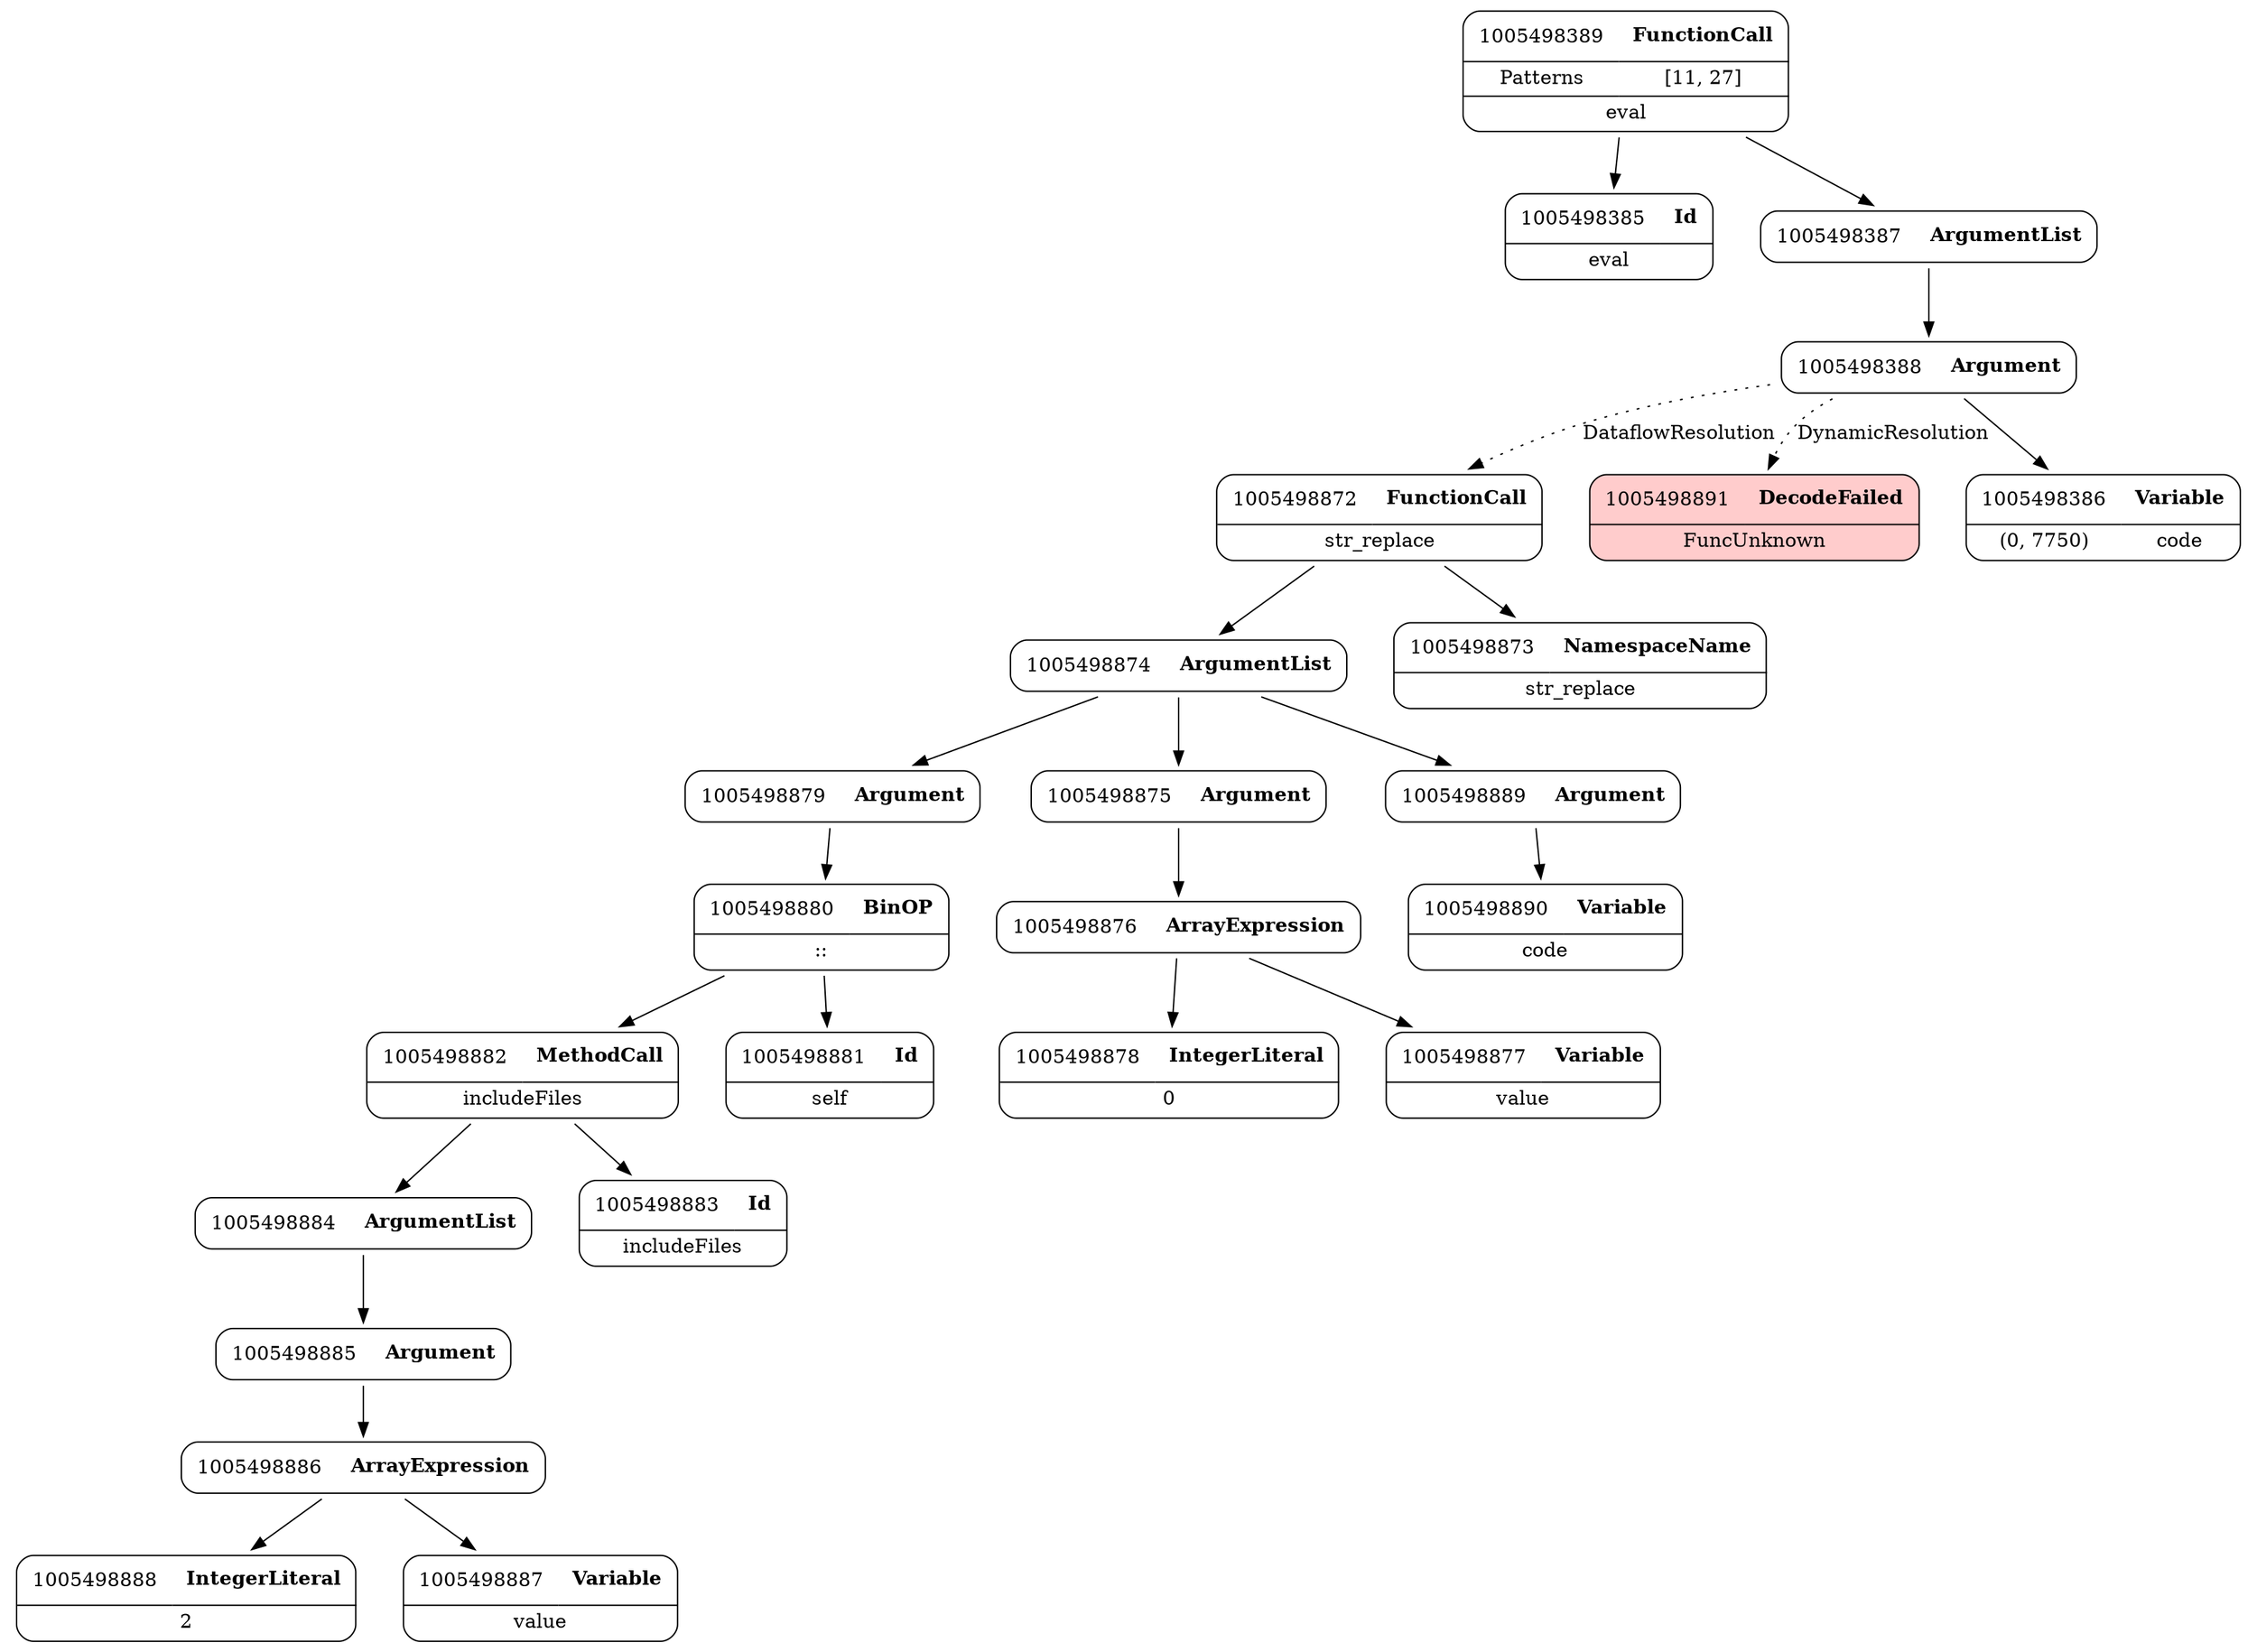 digraph ast {
node [shape=none];
1005498878 [label=<<TABLE border='1' cellspacing='0' cellpadding='10' style='rounded' ><TR><TD border='0'>1005498878</TD><TD border='0'><B>IntegerLiteral</B></TD></TR><HR/><TR><TD border='0' cellpadding='5' colspan='2'>0</TD></TR></TABLE>>];
1005498879 [label=<<TABLE border='1' cellspacing='0' cellpadding='10' style='rounded' ><TR><TD border='0'>1005498879</TD><TD border='0'><B>Argument</B></TD></TR></TABLE>>];
1005498879 -> 1005498880 [weight=2];
1005498876 [label=<<TABLE border='1' cellspacing='0' cellpadding='10' style='rounded' ><TR><TD border='0'>1005498876</TD><TD border='0'><B>ArrayExpression</B></TD></TR></TABLE>>];
1005498876 -> 1005498877 [weight=2];
1005498876 -> 1005498878 [weight=2];
1005498877 [label=<<TABLE border='1' cellspacing='0' cellpadding='10' style='rounded' ><TR><TD border='0'>1005498877</TD><TD border='0'><B>Variable</B></TD></TR><HR/><TR><TD border='0' cellpadding='5' colspan='2'>value</TD></TR></TABLE>>];
1005498874 [label=<<TABLE border='1' cellspacing='0' cellpadding='10' style='rounded' ><TR><TD border='0'>1005498874</TD><TD border='0'><B>ArgumentList</B></TD></TR></TABLE>>];
1005498874 -> 1005498875 [weight=2];
1005498874 -> 1005498879 [weight=2];
1005498874 -> 1005498889 [weight=2];
1005498875 [label=<<TABLE border='1' cellspacing='0' cellpadding='10' style='rounded' ><TR><TD border='0'>1005498875</TD><TD border='0'><B>Argument</B></TD></TR></TABLE>>];
1005498875 -> 1005498876 [weight=2];
1005498872 [label=<<TABLE border='1' cellspacing='0' cellpadding='10' style='rounded' ><TR><TD border='0'>1005498872</TD><TD border='0'><B>FunctionCall</B></TD></TR><HR/><TR><TD border='0' cellpadding='5' colspan='2'>str_replace</TD></TR></TABLE>>];
1005498872 -> 1005498873 [weight=2];
1005498872 -> 1005498874 [weight=2];
1005498873 [label=<<TABLE border='1' cellspacing='0' cellpadding='10' style='rounded' ><TR><TD border='0'>1005498873</TD><TD border='0'><B>NamespaceName</B></TD></TR><HR/><TR><TD border='0' cellpadding='5' colspan='2'>str_replace</TD></TR></TABLE>>];
1005498890 [label=<<TABLE border='1' cellspacing='0' cellpadding='10' style='rounded' ><TR><TD border='0'>1005498890</TD><TD border='0'><B>Variable</B></TD></TR><HR/><TR><TD border='0' cellpadding='5' colspan='2'>code</TD></TR></TABLE>>];
1005498891 [label=<<TABLE border='1' cellspacing='0' cellpadding='10' style='rounded' bgcolor='#FFCCCC' ><TR><TD border='0'>1005498891</TD><TD border='0'><B>DecodeFailed</B></TD></TR><HR/><TR><TD border='0' cellpadding='5' colspan='2'>FuncUnknown</TD></TR></TABLE>>];
1005498888 [label=<<TABLE border='1' cellspacing='0' cellpadding='10' style='rounded' ><TR><TD border='0'>1005498888</TD><TD border='0'><B>IntegerLiteral</B></TD></TR><HR/><TR><TD border='0' cellpadding='5' colspan='2'>2</TD></TR></TABLE>>];
1005498889 [label=<<TABLE border='1' cellspacing='0' cellpadding='10' style='rounded' ><TR><TD border='0'>1005498889</TD><TD border='0'><B>Argument</B></TD></TR></TABLE>>];
1005498889 -> 1005498890 [weight=2];
1005498886 [label=<<TABLE border='1' cellspacing='0' cellpadding='10' style='rounded' ><TR><TD border='0'>1005498886</TD><TD border='0'><B>ArrayExpression</B></TD></TR></TABLE>>];
1005498886 -> 1005498887 [weight=2];
1005498886 -> 1005498888 [weight=2];
1005498887 [label=<<TABLE border='1' cellspacing='0' cellpadding='10' style='rounded' ><TR><TD border='0'>1005498887</TD><TD border='0'><B>Variable</B></TD></TR><HR/><TR><TD border='0' cellpadding='5' colspan='2'>value</TD></TR></TABLE>>];
1005498884 [label=<<TABLE border='1' cellspacing='0' cellpadding='10' style='rounded' ><TR><TD border='0'>1005498884</TD><TD border='0'><B>ArgumentList</B></TD></TR></TABLE>>];
1005498884 -> 1005498885 [weight=2];
1005498885 [label=<<TABLE border='1' cellspacing='0' cellpadding='10' style='rounded' ><TR><TD border='0'>1005498885</TD><TD border='0'><B>Argument</B></TD></TR></TABLE>>];
1005498885 -> 1005498886 [weight=2];
1005498882 [label=<<TABLE border='1' cellspacing='0' cellpadding='10' style='rounded' ><TR><TD border='0'>1005498882</TD><TD border='0'><B>MethodCall</B></TD></TR><HR/><TR><TD border='0' cellpadding='5' colspan='2'>includeFiles</TD></TR></TABLE>>];
1005498882 -> 1005498883 [weight=2];
1005498882 -> 1005498884 [weight=2];
1005498883 [label=<<TABLE border='1' cellspacing='0' cellpadding='10' style='rounded' ><TR><TD border='0'>1005498883</TD><TD border='0'><B>Id</B></TD></TR><HR/><TR><TD border='0' cellpadding='5' colspan='2'>includeFiles</TD></TR></TABLE>>];
1005498880 [label=<<TABLE border='1' cellspacing='0' cellpadding='10' style='rounded' ><TR><TD border='0'>1005498880</TD><TD border='0'><B>BinOP</B></TD></TR><HR/><TR><TD border='0' cellpadding='5' colspan='2'>::</TD></TR></TABLE>>];
1005498880 -> 1005498881 [weight=2];
1005498880 -> 1005498882 [weight=2];
1005498881 [label=<<TABLE border='1' cellspacing='0' cellpadding='10' style='rounded' ><TR><TD border='0'>1005498881</TD><TD border='0'><B>Id</B></TD></TR><HR/><TR><TD border='0' cellpadding='5' colspan='2'>self</TD></TR></TABLE>>];
1005498388 [label=<<TABLE border='1' cellspacing='0' cellpadding='10' style='rounded' ><TR><TD border='0'>1005498388</TD><TD border='0'><B>Argument</B></TD></TR></TABLE>>];
1005498388 -> 1005498386 [weight=2];
1005498388 -> 1005498891 [style=dotted,label=DynamicResolution];
1005498388 -> 1005498872 [style=dotted,label=DataflowResolution];
1005498389 [label=<<TABLE border='1' cellspacing='0' cellpadding='10' style='rounded' ><TR><TD border='0'>1005498389</TD><TD border='0'><B>FunctionCall</B></TD></TR><HR/><TR><TD border='0' cellpadding='5'>Patterns</TD><TD border='0' cellpadding='5'>[11, 27]</TD></TR><HR/><TR><TD border='0' cellpadding='5' colspan='2'>eval</TD></TR></TABLE>>];
1005498389 -> 1005498385 [weight=2];
1005498389 -> 1005498387 [weight=2];
1005498386 [label=<<TABLE border='1' cellspacing='0' cellpadding='10' style='rounded' ><TR><TD border='0'>1005498386</TD><TD border='0'><B>Variable</B></TD></TR><HR/><TR><TD border='0' cellpadding='5'>(0, 7750)</TD><TD border='0' cellpadding='5'>code</TD></TR></TABLE>>];
1005498387 [label=<<TABLE border='1' cellspacing='0' cellpadding='10' style='rounded' ><TR><TD border='0'>1005498387</TD><TD border='0'><B>ArgumentList</B></TD></TR></TABLE>>];
1005498387 -> 1005498388 [weight=2];
1005498385 [label=<<TABLE border='1' cellspacing='0' cellpadding='10' style='rounded' ><TR><TD border='0'>1005498385</TD><TD border='0'><B>Id</B></TD></TR><HR/><TR><TD border='0' cellpadding='5' colspan='2'>eval</TD></TR></TABLE>>];
}
